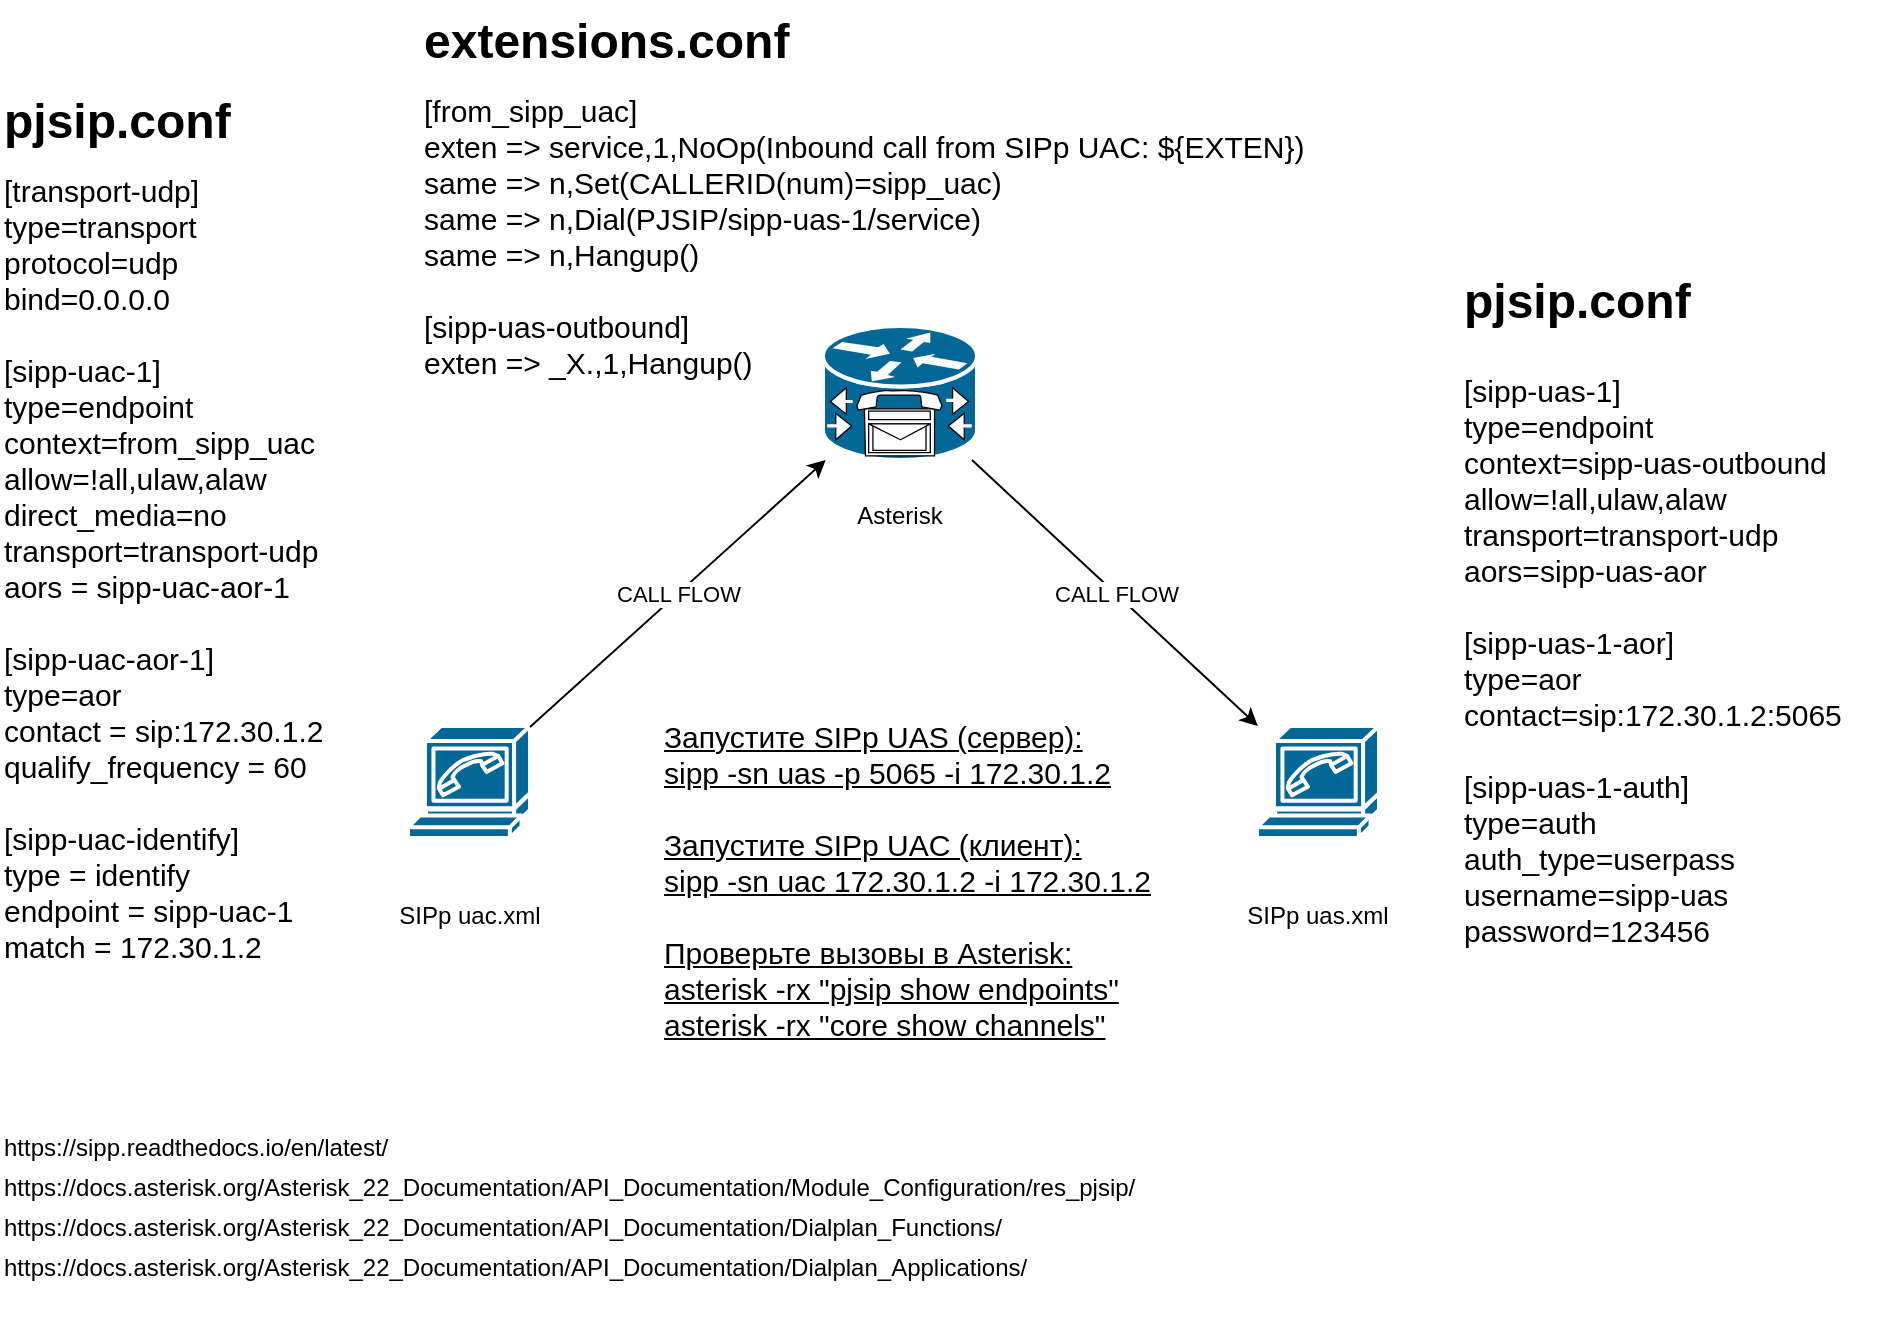 <mxfile version="27.1.5">
  <diagram name="Страница — 1" id="rCfnhZvIq9waGADby3YH">
    <mxGraphModel dx="1013" dy="605" grid="1" gridSize="10" guides="1" tooltips="1" connect="1" arrows="1" fold="1" page="1" pageScale="1" pageWidth="1169" pageHeight="827" math="0" shadow="0">
      <root>
        <mxCell id="0" />
        <mxCell id="1" parent="0" />
        <mxCell id="-TdVQ2mUSapPiThazIke-2" value="SIPp uac.xml" style="text;strokeColor=none;align=center;fillColor=none;html=1;verticalAlign=middle;whiteSpace=wrap;rounded=0;" parent="1" vertex="1">
          <mxGeometry x="289.5" y="583" width="110" height="30" as="geometry" />
        </mxCell>
        <mxCell id="-TdVQ2mUSapPiThazIke-4" value="SIPp uas.xml" style="text;strokeColor=none;align=center;fillColor=none;html=1;verticalAlign=middle;whiteSpace=wrap;rounded=0;" parent="1" vertex="1">
          <mxGeometry x="714" y="583" width="110" height="30" as="geometry" />
        </mxCell>
        <mxCell id="-TdVQ2mUSapPiThazIke-5" value="" style="shape=mxgraph.cisco.modems_and_phones.softphone;sketch=0;html=1;pointerEvents=1;dashed=0;fillColor=#036897;strokeColor=#ffffff;strokeWidth=2;verticalLabelPosition=bottom;verticalAlign=top;align=center;outlineConnect=0;" parent="1" vertex="1">
          <mxGeometry x="738.5" y="503" width="61" height="56" as="geometry" />
        </mxCell>
        <mxCell id="-TdVQ2mUSapPiThazIke-6" value="" style="shape=mxgraph.cisco.modems_and_phones.softphone;sketch=0;html=1;pointerEvents=1;dashed=0;fillColor=#036897;strokeColor=#ffffff;strokeWidth=2;verticalLabelPosition=bottom;verticalAlign=top;align=center;outlineConnect=0;" parent="1" vertex="1">
          <mxGeometry x="314" y="503" width="61" height="56" as="geometry" />
        </mxCell>
        <mxCell id="-TdVQ2mUSapPiThazIke-7" value="" style="shape=mxgraph.cisco.misc.cisco_unity_express;sketch=0;html=1;pointerEvents=1;dashed=0;fillColor=#036897;strokeColor=#ffffff;strokeWidth=2;verticalLabelPosition=bottom;verticalAlign=top;align=center;outlineConnect=0;" parent="1" vertex="1">
          <mxGeometry x="521.5" y="303" width="77" height="67" as="geometry" />
        </mxCell>
        <mxCell id="-TdVQ2mUSapPiThazIke-8" value="" style="endArrow=classic;html=1;rounded=0;" parent="1" source="-TdVQ2mUSapPiThazIke-6" target="-TdVQ2mUSapPiThazIke-7" edge="1">
          <mxGeometry relative="1" as="geometry">
            <mxPoint x="514" y="463" as="sourcePoint" />
            <mxPoint x="674" y="463" as="targetPoint" />
          </mxGeometry>
        </mxCell>
        <mxCell id="-TdVQ2mUSapPiThazIke-9" value="CALL FLOW" style="edgeLabel;resizable=0;html=1;;align=center;verticalAlign=middle;" parent="-TdVQ2mUSapPiThazIke-8" connectable="0" vertex="1">
          <mxGeometry relative="1" as="geometry" />
        </mxCell>
        <mxCell id="-TdVQ2mUSapPiThazIke-12" value="" style="endArrow=classic;html=1;rounded=0;" parent="1" source="-TdVQ2mUSapPiThazIke-7" target="-TdVQ2mUSapPiThazIke-5" edge="1">
          <mxGeometry relative="1" as="geometry">
            <mxPoint x="514" y="463" as="sourcePoint" />
            <mxPoint x="674" y="463" as="targetPoint" />
          </mxGeometry>
        </mxCell>
        <mxCell id="-TdVQ2mUSapPiThazIke-13" value="CALL FLOW" style="edgeLabel;resizable=0;html=1;;align=center;verticalAlign=middle;" parent="-TdVQ2mUSapPiThazIke-12" connectable="0" vertex="1">
          <mxGeometry relative="1" as="geometry" />
        </mxCell>
        <mxCell id="-TdVQ2mUSapPiThazIke-16" value="Asterisk" style="text;strokeColor=none;align=center;fillColor=none;html=1;verticalAlign=middle;whiteSpace=wrap;rounded=0;" parent="1" vertex="1">
          <mxGeometry x="530" y="383" width="60" height="30" as="geometry" />
        </mxCell>
        <mxCell id="-TdVQ2mUSapPiThazIke-22" value="[from_sipp_uac]&lt;br&gt;exten =&amp;gt; service,1,NoOp(Inbound call from SIPp UAC: ${EXTEN})&lt;br&gt;same =&amp;gt; n,Set(CALLERID(num)=sipp_uac)&lt;br&gt;same =&amp;gt; n,Dial(PJSIP/sipp-uas-1/service)&amp;nbsp;&lt;br&gt;same =&amp;gt; n,Hangup()&lt;br&gt;&lt;br&gt;[sipp-uas-outbound]&lt;br&gt;exten =&amp;gt; _X.,1,Hangup()&lt;br&gt;&lt;div&gt;&lt;br&gt;&lt;/div&gt;" style="text;html=1;whiteSpace=wrap;overflow=hidden;rounded=0;fontSize=15;" parent="1" vertex="1">
          <mxGeometry x="320" y="180" width="460.5" height="170" as="geometry" />
        </mxCell>
        <mxCell id="-TdVQ2mUSapPiThazIke-23" value="&lt;div&gt;[transport-udp]&lt;br&gt;type=transport&lt;br&gt;protocol=udp&lt;br&gt;bind=0.0.0.0&lt;/div&gt;&lt;div&gt;&lt;br&gt;&lt;/div&gt;&lt;div&gt;[sipp-uac-1]&lt;/div&gt;type=endpoint&lt;br&gt;context=from_sipp_uac&lt;br&gt;allow=!all,ulaw,alaw&lt;br&gt;direct_media=no&lt;br&gt;transport=transport-udp&lt;br&gt;aors = sipp-uac-aor-1&lt;br&gt;&lt;br&gt;[sipp-uac-aor-1]&lt;br&gt;type=aor&lt;br&gt;contact = sip:172.30.1.2&lt;br&gt;qualify_frequency = 60&lt;br&gt;&lt;br&gt;[sipp-uac-identify]&lt;br&gt;type = identify&lt;br&gt;endpoint = sipp-uac-1&lt;br&gt;match = 172.30.1.2" style="text;html=1;whiteSpace=wrap;overflow=hidden;rounded=0;fontSize=15;" parent="1" vertex="1">
          <mxGeometry x="110" y="220" width="200" height="440" as="geometry" />
        </mxCell>
        <mxCell id="-TdVQ2mUSapPiThazIke-24" value="[sipp-uas-1]&lt;br&gt;type=endpoint&lt;br&gt;context=sipp-uas-outbound&lt;br&gt;allow=!all,ulaw,alaw&lt;br&gt;transport=transport-udp&lt;br&gt;aors=sipp-uas-aor&lt;br&gt;&lt;br&gt;[sipp-uas-1-aor]&lt;br&gt;type=aor&lt;br&gt;contact=sip:172.30.1.2:5065&amp;nbsp;&lt;br&gt;&lt;br&gt;[sipp-uas-1-auth]&lt;br&gt;type=auth&lt;br&gt;auth_type=userpass&lt;br&gt;username=sipp-uas&lt;br&gt;password=123456&amp;nbsp;&amp;nbsp;&lt;div&gt;&lt;br&gt;&lt;/div&gt;" style="text;html=1;whiteSpace=wrap;overflow=hidden;rounded=0;fontSize=15;" parent="1" vertex="1">
          <mxGeometry x="840" y="320" width="220" height="327" as="geometry" />
        </mxCell>
        <mxCell id="ZcfYFnTC1-iHWNx_7WrN-1" value="&lt;u&gt;Запустите SIPp UAS (сервер):&lt;br&gt;sipp -sn uas -p 5065 -i 172.30.1.2&lt;br&gt;&lt;br&gt;Запустите SIPp UAC (клиент):&lt;br&gt;sipp -sn uac 172.30.1.2 -i 172.30.1.2&lt;br&gt;&lt;br&gt;Проверьте вызовы в Asterisk:&lt;br&gt;asterisk -rx &quot;pjsip show endpoints&quot;&lt;br&gt;asterisk -rx &quot;core show channels&quot;&lt;/u&gt;" style="text;whiteSpace=wrap;html=1;fontSize=15;" vertex="1" parent="1">
          <mxGeometry x="439.5" y="493" width="290.5" height="187" as="geometry" />
        </mxCell>
        <UserObject label="&lt;h1 style=&quot;margin-top: 0px;&quot;&gt;pjsip.conf&lt;/h1&gt;" link="&lt;h1 style=&quot;margin-top: 0px;&quot;&gt;pjsip.conf&lt;/h1&gt;" id="ZcfYFnTC1-iHWNx_7WrN-2">
          <mxCell style="text;whiteSpace=wrap;html=1;" vertex="1" parent="1">
            <mxGeometry x="110" y="180" width="150" height="70" as="geometry" />
          </mxCell>
        </UserObject>
        <UserObject label="&lt;h1 style=&quot;margin-top: 0px;&quot;&gt;pjsip.conf&lt;/h1&gt;" link="&lt;h1 style=&quot;margin-top: 0px;&quot;&gt;pjsip.conf&lt;/h1&gt;" id="ZcfYFnTC1-iHWNx_7WrN-3">
          <mxCell style="text;whiteSpace=wrap;html=1;" vertex="1" parent="1">
            <mxGeometry x="840" y="270" width="150" height="70" as="geometry" />
          </mxCell>
        </UserObject>
        <UserObject label="&lt;h1 style=&quot;margin-top: 0px;&quot;&gt;extensions.conf&lt;/h1&gt;" link="&lt;h1 style=&quot;margin-top: 0px;&quot;&gt;extensions.conf&lt;/h1&gt;" id="ZcfYFnTC1-iHWNx_7WrN-4">
          <mxCell style="text;whiteSpace=wrap;html=1;" vertex="1" parent="1">
            <mxGeometry x="320" y="140" width="220" height="40" as="geometry" />
          </mxCell>
        </UserObject>
        <UserObject label="https://docs.asterisk.org/Asterisk_22_Documentation/API_Documentation/Module_Configuration/res_pjsip/" link="https://docs.asterisk.org/Asterisk_22_Documentation/API_Documentation/Module_Configuration/res_pjsip/" id="ZcfYFnTC1-iHWNx_7WrN-6">
          <mxCell style="text;whiteSpace=wrap;" vertex="1" parent="1">
            <mxGeometry x="110" y="720" width="650" height="50" as="geometry" />
          </mxCell>
        </UserObject>
        <UserObject label="https://docs.asterisk.org/Asterisk_22_Documentation/API_Documentation/Dialplan_Functions/" link="https://docs.asterisk.org/Asterisk_22_Documentation/API_Documentation/Dialplan_Functions/" id="ZcfYFnTC1-iHWNx_7WrN-7">
          <mxCell style="text;whiteSpace=wrap;" vertex="1" parent="1">
            <mxGeometry x="110" y="740" width="530" height="40" as="geometry" />
          </mxCell>
        </UserObject>
        <UserObject label="https://docs.asterisk.org/Asterisk_22_Documentation/API_Documentation/Dialplan_Applications/" link="https://docs.asterisk.org/Asterisk_22_Documentation/API_Documentation/Dialplan_Applications/" id="ZcfYFnTC1-iHWNx_7WrN-8">
          <mxCell style="text;whiteSpace=wrap;" vertex="1" parent="1">
            <mxGeometry x="110" y="760" width="560" height="40" as="geometry" />
          </mxCell>
        </UserObject>
        <UserObject label="https://sipp.readthedocs.io/en/latest/" link="https://sipp.readthedocs.io/en/latest/" id="ZcfYFnTC1-iHWNx_7WrN-9">
          <mxCell style="text;whiteSpace=wrap;" vertex="1" parent="1">
            <mxGeometry x="110" y="700" width="230" height="40" as="geometry" />
          </mxCell>
        </UserObject>
      </root>
    </mxGraphModel>
  </diagram>
</mxfile>
